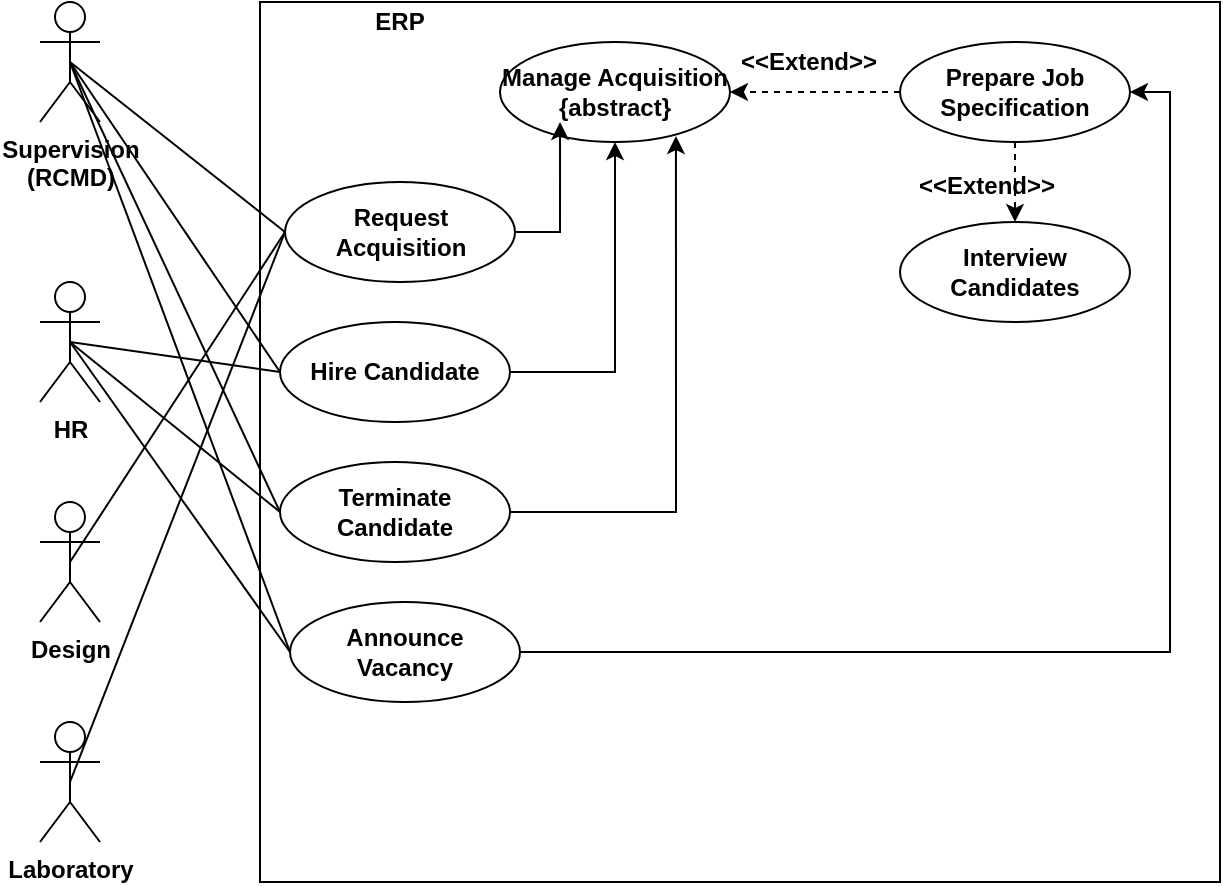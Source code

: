 <mxfile version="18.0.3" type="device"><diagram id="qmlcOxbKJCu3lnpd_rDy" name="Page-1"><mxGraphModel dx="1422" dy="2025" grid="1" gridSize="10" guides="1" tooltips="1" connect="1" arrows="1" fold="1" page="1" pageScale="1" pageWidth="850" pageHeight="1100" math="0" shadow="0"><root><mxCell id="0"/><mxCell id="1" parent="0"/><mxCell id="QYEII3R5dVhnGrSCdKCp-1" value="Supervision&lt;br&gt;(RCMD)" style="shape=umlActor;verticalLabelPosition=bottom;labelBackgroundColor=#ffffff;verticalAlign=top;html=1;outlineConnect=0;fontStyle=1" parent="1" vertex="1"><mxGeometry x="130" y="-760" width="30" height="60" as="geometry"/></mxCell><mxCell id="QYEII3R5dVhnGrSCdKCp-2" value="" style="rounded=0;whiteSpace=wrap;html=1;" parent="1" vertex="1"><mxGeometry x="240" y="-760" width="480" height="440" as="geometry"/></mxCell><mxCell id="QYEII3R5dVhnGrSCdKCp-3" value="ERP" style="text;html=1;strokeColor=none;fillColor=none;align=center;verticalAlign=middle;whiteSpace=wrap;rounded=0;fontStyle=1" parent="1" vertex="1"><mxGeometry x="250" y="-760" width="120" height="20" as="geometry"/></mxCell><mxCell id="QYEII3R5dVhnGrSCdKCp-4" value="Manage Acquisition&lt;br&gt;{abstract}" style="ellipse;whiteSpace=wrap;html=1;fontStyle=1;align=center;horizontal=1;labelBackgroundColor=none;labelBorderColor=none;shadow=0;" parent="1" vertex="1"><mxGeometry x="360" y="-740" width="115" height="50" as="geometry"/></mxCell><mxCell id="QYEII3R5dVhnGrSCdKCp-5" style="edgeStyle=orthogonalEdgeStyle;rounded=0;orthogonalLoop=1;jettySize=auto;html=1;exitX=1;exitY=0.5;exitDx=0;exitDy=0;entryX=0.261;entryY=0.8;entryDx=0;entryDy=0;entryPerimeter=0;" parent="1" source="QYEII3R5dVhnGrSCdKCp-6" target="QYEII3R5dVhnGrSCdKCp-4" edge="1"><mxGeometry relative="1" as="geometry"/></mxCell><mxCell id="QYEII3R5dVhnGrSCdKCp-6" value="Request&lt;br&gt;Acquisition" style="ellipse;whiteSpace=wrap;html=1;fontStyle=1;align=center;horizontal=1;labelBackgroundColor=none;labelBorderColor=none;shadow=0;" parent="1" vertex="1"><mxGeometry x="252.5" y="-670" width="115" height="50" as="geometry"/></mxCell><mxCell id="QYEII3R5dVhnGrSCdKCp-7" style="edgeStyle=orthogonalEdgeStyle;rounded=0;orthogonalLoop=1;jettySize=auto;html=1;exitX=1;exitY=0.5;exitDx=0;exitDy=0;" parent="1" source="QYEII3R5dVhnGrSCdKCp-8" target="QYEII3R5dVhnGrSCdKCp-4" edge="1"><mxGeometry relative="1" as="geometry"/></mxCell><mxCell id="QYEII3R5dVhnGrSCdKCp-8" value="Hire Candidate" style="ellipse;whiteSpace=wrap;html=1;fontStyle=1;align=center;horizontal=1;labelBackgroundColor=none;labelBorderColor=none;shadow=0;" parent="1" vertex="1"><mxGeometry x="250" y="-600" width="115" height="50" as="geometry"/></mxCell><mxCell id="QYEII3R5dVhnGrSCdKCp-9" style="edgeStyle=orthogonalEdgeStyle;rounded=0;orthogonalLoop=1;jettySize=auto;html=1;exitX=1;exitY=0.5;exitDx=0;exitDy=0;entryX=0.765;entryY=0.94;entryDx=0;entryDy=0;entryPerimeter=0;" parent="1" source="QYEII3R5dVhnGrSCdKCp-10" target="QYEII3R5dVhnGrSCdKCp-4" edge="1"><mxGeometry relative="1" as="geometry"/></mxCell><mxCell id="QYEII3R5dVhnGrSCdKCp-10" value="Terminate Candidate" style="ellipse;whiteSpace=wrap;html=1;fontStyle=1;align=center;horizontal=1;labelBackgroundColor=none;labelBorderColor=none;shadow=0;" parent="1" vertex="1"><mxGeometry x="250" y="-530" width="115" height="50" as="geometry"/></mxCell><mxCell id="QYEII3R5dVhnGrSCdKCp-12" value="" style="endArrow=none;html=1;entryX=0;entryY=0.5;entryDx=0;entryDy=0;exitX=0.5;exitY=0.5;exitDx=0;exitDy=0;exitPerimeter=0;" parent="1" source="QYEII3R5dVhnGrSCdKCp-1" target="QYEII3R5dVhnGrSCdKCp-8" edge="1"><mxGeometry width="50" height="50" relative="1" as="geometry"><mxPoint x="145" y="-610" as="sourcePoint"/><mxPoint x="262.5" y="-635" as="targetPoint"/></mxGeometry></mxCell><mxCell id="6lbXu98BMKpavZHiNrUF-4" value="HR" style="shape=umlActor;verticalLabelPosition=bottom;labelBackgroundColor=#ffffff;verticalAlign=top;html=1;outlineConnect=0;fontStyle=1" parent="1" vertex="1"><mxGeometry x="130" y="-620" width="30" height="60" as="geometry"/></mxCell><mxCell id="6lbXu98BMKpavZHiNrUF-5" value="" style="endArrow=none;html=1;entryX=0;entryY=0.5;entryDx=0;entryDy=0;exitX=0.5;exitY=0.5;exitDx=0;exitDy=0;exitPerimeter=0;" parent="1" source="QYEII3R5dVhnGrSCdKCp-1" target="QYEII3R5dVhnGrSCdKCp-6" edge="1"><mxGeometry width="50" height="50" relative="1" as="geometry"><mxPoint x="155" y="-720" as="sourcePoint"/><mxPoint x="260" y="-565" as="targetPoint"/></mxGeometry></mxCell><mxCell id="6lbXu98BMKpavZHiNrUF-7" value="Design&lt;br&gt;" style="shape=umlActor;verticalLabelPosition=bottom;labelBackgroundColor=#ffffff;verticalAlign=top;html=1;outlineConnect=0;fontStyle=1" parent="1" vertex="1"><mxGeometry x="130" y="-510" width="30" height="60" as="geometry"/></mxCell><mxCell id="6lbXu98BMKpavZHiNrUF-8" value="Laboratory" style="shape=umlActor;verticalLabelPosition=bottom;labelBackgroundColor=#ffffff;verticalAlign=top;html=1;outlineConnect=0;fontStyle=1" parent="1" vertex="1"><mxGeometry x="130" y="-400" width="30" height="60" as="geometry"/></mxCell><mxCell id="PEJfz-0WXtAiDTixuAcJ-1" value="Prepare Job&lt;br&gt;Specification" style="ellipse;whiteSpace=wrap;html=1;fontStyle=1;align=center;horizontal=1;labelBackgroundColor=none;labelBorderColor=none;shadow=0;" vertex="1" parent="1"><mxGeometry x="560" y="-740" width="115" height="50" as="geometry"/></mxCell><mxCell id="PEJfz-0WXtAiDTixuAcJ-46" value="&amp;lt;&amp;lt;Extend&amp;gt;&amp;gt;" style="html=1;verticalAlign=middle;entryX=1;entryY=0.5;entryDx=0;entryDy=0;fontSize=12;fontStyle=1;fillColor=#ffffff;labelBackgroundColor=none;labelBorderColor=none;exitX=0;exitY=0.5;exitDx=0;exitDy=0;dashed=1;" edge="1" parent="1" source="PEJfz-0WXtAiDTixuAcJ-1" target="QYEII3R5dVhnGrSCdKCp-4"><mxGeometry x="0.091" y="-15" relative="1" as="geometry"><mxPoint x="683.75" y="-620" as="sourcePoint"/><mxPoint x="520" y="-620" as="targetPoint"/><Array as="points"/><mxPoint as="offset"/></mxGeometry></mxCell><mxCell id="PEJfz-0WXtAiDTixuAcJ-47" value="Interview&lt;br&gt;Candidates" style="ellipse;whiteSpace=wrap;html=1;fontStyle=1;align=center;horizontal=1;labelBackgroundColor=none;labelBorderColor=none;shadow=0;" vertex="1" parent="1"><mxGeometry x="560" y="-650" width="115" height="50" as="geometry"/></mxCell><mxCell id="PEJfz-0WXtAiDTixuAcJ-48" value="&amp;lt;&amp;lt;Extend&amp;gt;&amp;gt;" style="html=1;verticalAlign=middle;entryX=0.5;entryY=0;entryDx=0;entryDy=0;fontSize=12;fontStyle=1;fillColor=#ffffff;labelBackgroundColor=none;labelBorderColor=none;exitX=0.5;exitY=1;exitDx=0;exitDy=0;dashed=1;" edge="1" parent="1" source="PEJfz-0WXtAiDTixuAcJ-1" target="PEJfz-0WXtAiDTixuAcJ-47"><mxGeometry x="0.091" y="-15" relative="1" as="geometry"><mxPoint x="570" y="-705" as="sourcePoint"/><mxPoint x="395" y="-705" as="targetPoint"/><Array as="points"/><mxPoint as="offset"/></mxGeometry></mxCell><mxCell id="PEJfz-0WXtAiDTixuAcJ-50" value="" style="endArrow=none;html=1;entryX=0;entryY=0.5;entryDx=0;entryDy=0;exitX=0.5;exitY=0.5;exitDx=0;exitDy=0;exitPerimeter=0;" edge="1" parent="1" source="QYEII3R5dVhnGrSCdKCp-1" target="QYEII3R5dVhnGrSCdKCp-10"><mxGeometry width="50" height="50" relative="1" as="geometry"><mxPoint x="155" y="-720" as="sourcePoint"/><mxPoint x="260" y="-565" as="targetPoint"/></mxGeometry></mxCell><mxCell id="PEJfz-0WXtAiDTixuAcJ-51" value="" style="endArrow=none;html=1;entryX=0;entryY=0.5;entryDx=0;entryDy=0;exitX=0.5;exitY=0.5;exitDx=0;exitDy=0;exitPerimeter=0;" edge="1" parent="1" source="6lbXu98BMKpavZHiNrUF-4" target="QYEII3R5dVhnGrSCdKCp-8"><mxGeometry width="50" height="50" relative="1" as="geometry"><mxPoint x="155" y="-720" as="sourcePoint"/><mxPoint x="260" y="-495" as="targetPoint"/></mxGeometry></mxCell><mxCell id="PEJfz-0WXtAiDTixuAcJ-52" value="" style="endArrow=none;html=1;entryX=0;entryY=0.5;entryDx=0;entryDy=0;exitX=0.5;exitY=0.5;exitDx=0;exitDy=0;exitPerimeter=0;" edge="1" parent="1" source="6lbXu98BMKpavZHiNrUF-4" target="QYEII3R5dVhnGrSCdKCp-10"><mxGeometry width="50" height="50" relative="1" as="geometry"><mxPoint x="155" y="-580" as="sourcePoint"/><mxPoint x="260" y="-565" as="targetPoint"/></mxGeometry></mxCell><mxCell id="PEJfz-0WXtAiDTixuAcJ-55" style="edgeStyle=orthogonalEdgeStyle;rounded=0;orthogonalLoop=1;jettySize=auto;html=1;exitX=1;exitY=0.5;exitDx=0;exitDy=0;entryX=1;entryY=0.5;entryDx=0;entryDy=0;" edge="1" parent="1" source="PEJfz-0WXtAiDTixuAcJ-54" target="PEJfz-0WXtAiDTixuAcJ-1"><mxGeometry relative="1" as="geometry"/></mxCell><mxCell id="PEJfz-0WXtAiDTixuAcJ-54" value="Announce&lt;br&gt;Vacancy" style="ellipse;whiteSpace=wrap;html=1;fontStyle=1;align=center;horizontal=1;labelBackgroundColor=none;labelBorderColor=none;shadow=0;" vertex="1" parent="1"><mxGeometry x="255" y="-460" width="115" height="50" as="geometry"/></mxCell><mxCell id="PEJfz-0WXtAiDTixuAcJ-56" value="" style="endArrow=none;html=1;entryX=0;entryY=0.5;entryDx=0;entryDy=0;exitX=0.5;exitY=0.5;exitDx=0;exitDy=0;exitPerimeter=0;" edge="1" parent="1" source="6lbXu98BMKpavZHiNrUF-4" target="PEJfz-0WXtAiDTixuAcJ-54"><mxGeometry width="50" height="50" relative="1" as="geometry"><mxPoint x="155" y="-580" as="sourcePoint"/><mxPoint x="260" y="-495" as="targetPoint"/></mxGeometry></mxCell><mxCell id="PEJfz-0WXtAiDTixuAcJ-57" value="" style="endArrow=none;html=1;entryX=0;entryY=0.5;entryDx=0;entryDy=0;exitX=0.5;exitY=0.5;exitDx=0;exitDy=0;exitPerimeter=0;" edge="1" parent="1" source="QYEII3R5dVhnGrSCdKCp-1" target="PEJfz-0WXtAiDTixuAcJ-54"><mxGeometry width="50" height="50" relative="1" as="geometry"><mxPoint x="155" y="-580" as="sourcePoint"/><mxPoint x="265" y="-425" as="targetPoint"/></mxGeometry></mxCell><mxCell id="PEJfz-0WXtAiDTixuAcJ-58" value="" style="endArrow=none;html=1;entryX=0;entryY=0.5;entryDx=0;entryDy=0;exitX=0.5;exitY=0.5;exitDx=0;exitDy=0;exitPerimeter=0;" edge="1" parent="1" source="6lbXu98BMKpavZHiNrUF-7" target="QYEII3R5dVhnGrSCdKCp-6"><mxGeometry width="50" height="50" relative="1" as="geometry"><mxPoint x="155" y="-580" as="sourcePoint"/><mxPoint x="265" y="-425" as="targetPoint"/></mxGeometry></mxCell><mxCell id="PEJfz-0WXtAiDTixuAcJ-59" value="" style="endArrow=none;html=1;entryX=0;entryY=0.5;entryDx=0;entryDy=0;exitX=0.5;exitY=0.5;exitDx=0;exitDy=0;exitPerimeter=0;" edge="1" parent="1" source="6lbXu98BMKpavZHiNrUF-8" target="QYEII3R5dVhnGrSCdKCp-6"><mxGeometry width="50" height="50" relative="1" as="geometry"><mxPoint x="155" y="-470" as="sourcePoint"/><mxPoint x="262.5" y="-635" as="targetPoint"/></mxGeometry></mxCell></root></mxGraphModel></diagram></mxfile>